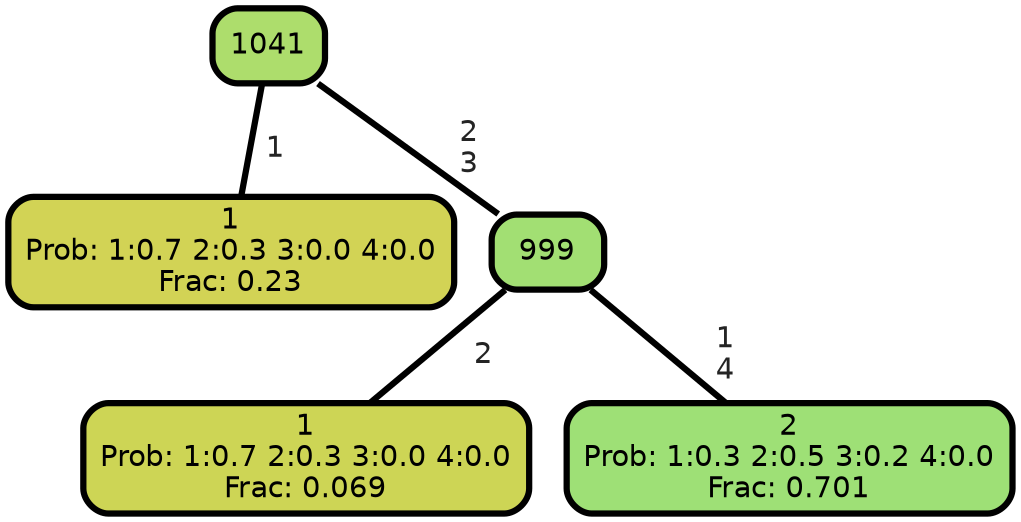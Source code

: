 graph Tree {
node [shape=box, style="filled, rounded",color="black",penwidth="3",fontcolor="black",                 fontname=helvetica] ;
graph [ranksep="0 equally", splines=straight,                 bgcolor=transparent, dpi=200] ;
edge [fontname=helvetica, fontweight=bold,fontcolor=grey14,color=black] ;
0 [label="1
Prob: 1:0.7 2:0.3 3:0.0 4:0.0
Frac: 0.23", fillcolor="#d2d355"] ;
1 [label="1041", fillcolor="#addd6c"] ;
2 [label="1
Prob: 1:0.7 2:0.3 3:0.0 4:0.0
Frac: 0.069", fillcolor="#cdd555"] ;
3 [label="999", fillcolor="#a2df73"] ;
4 [label="2
Prob: 1:0.3 2:0.5 3:0.2 4:0.0
Frac: 0.701", fillcolor="#9ee076"] ;
1 -- 0 [label=" 1",penwidth=3] ;
1 -- 3 [label=" 2\n 3",penwidth=3] ;
3 -- 2 [label=" 2",penwidth=3] ;
3 -- 4 [label=" 1\n 4",penwidth=3] ;
{rank = same;}}
